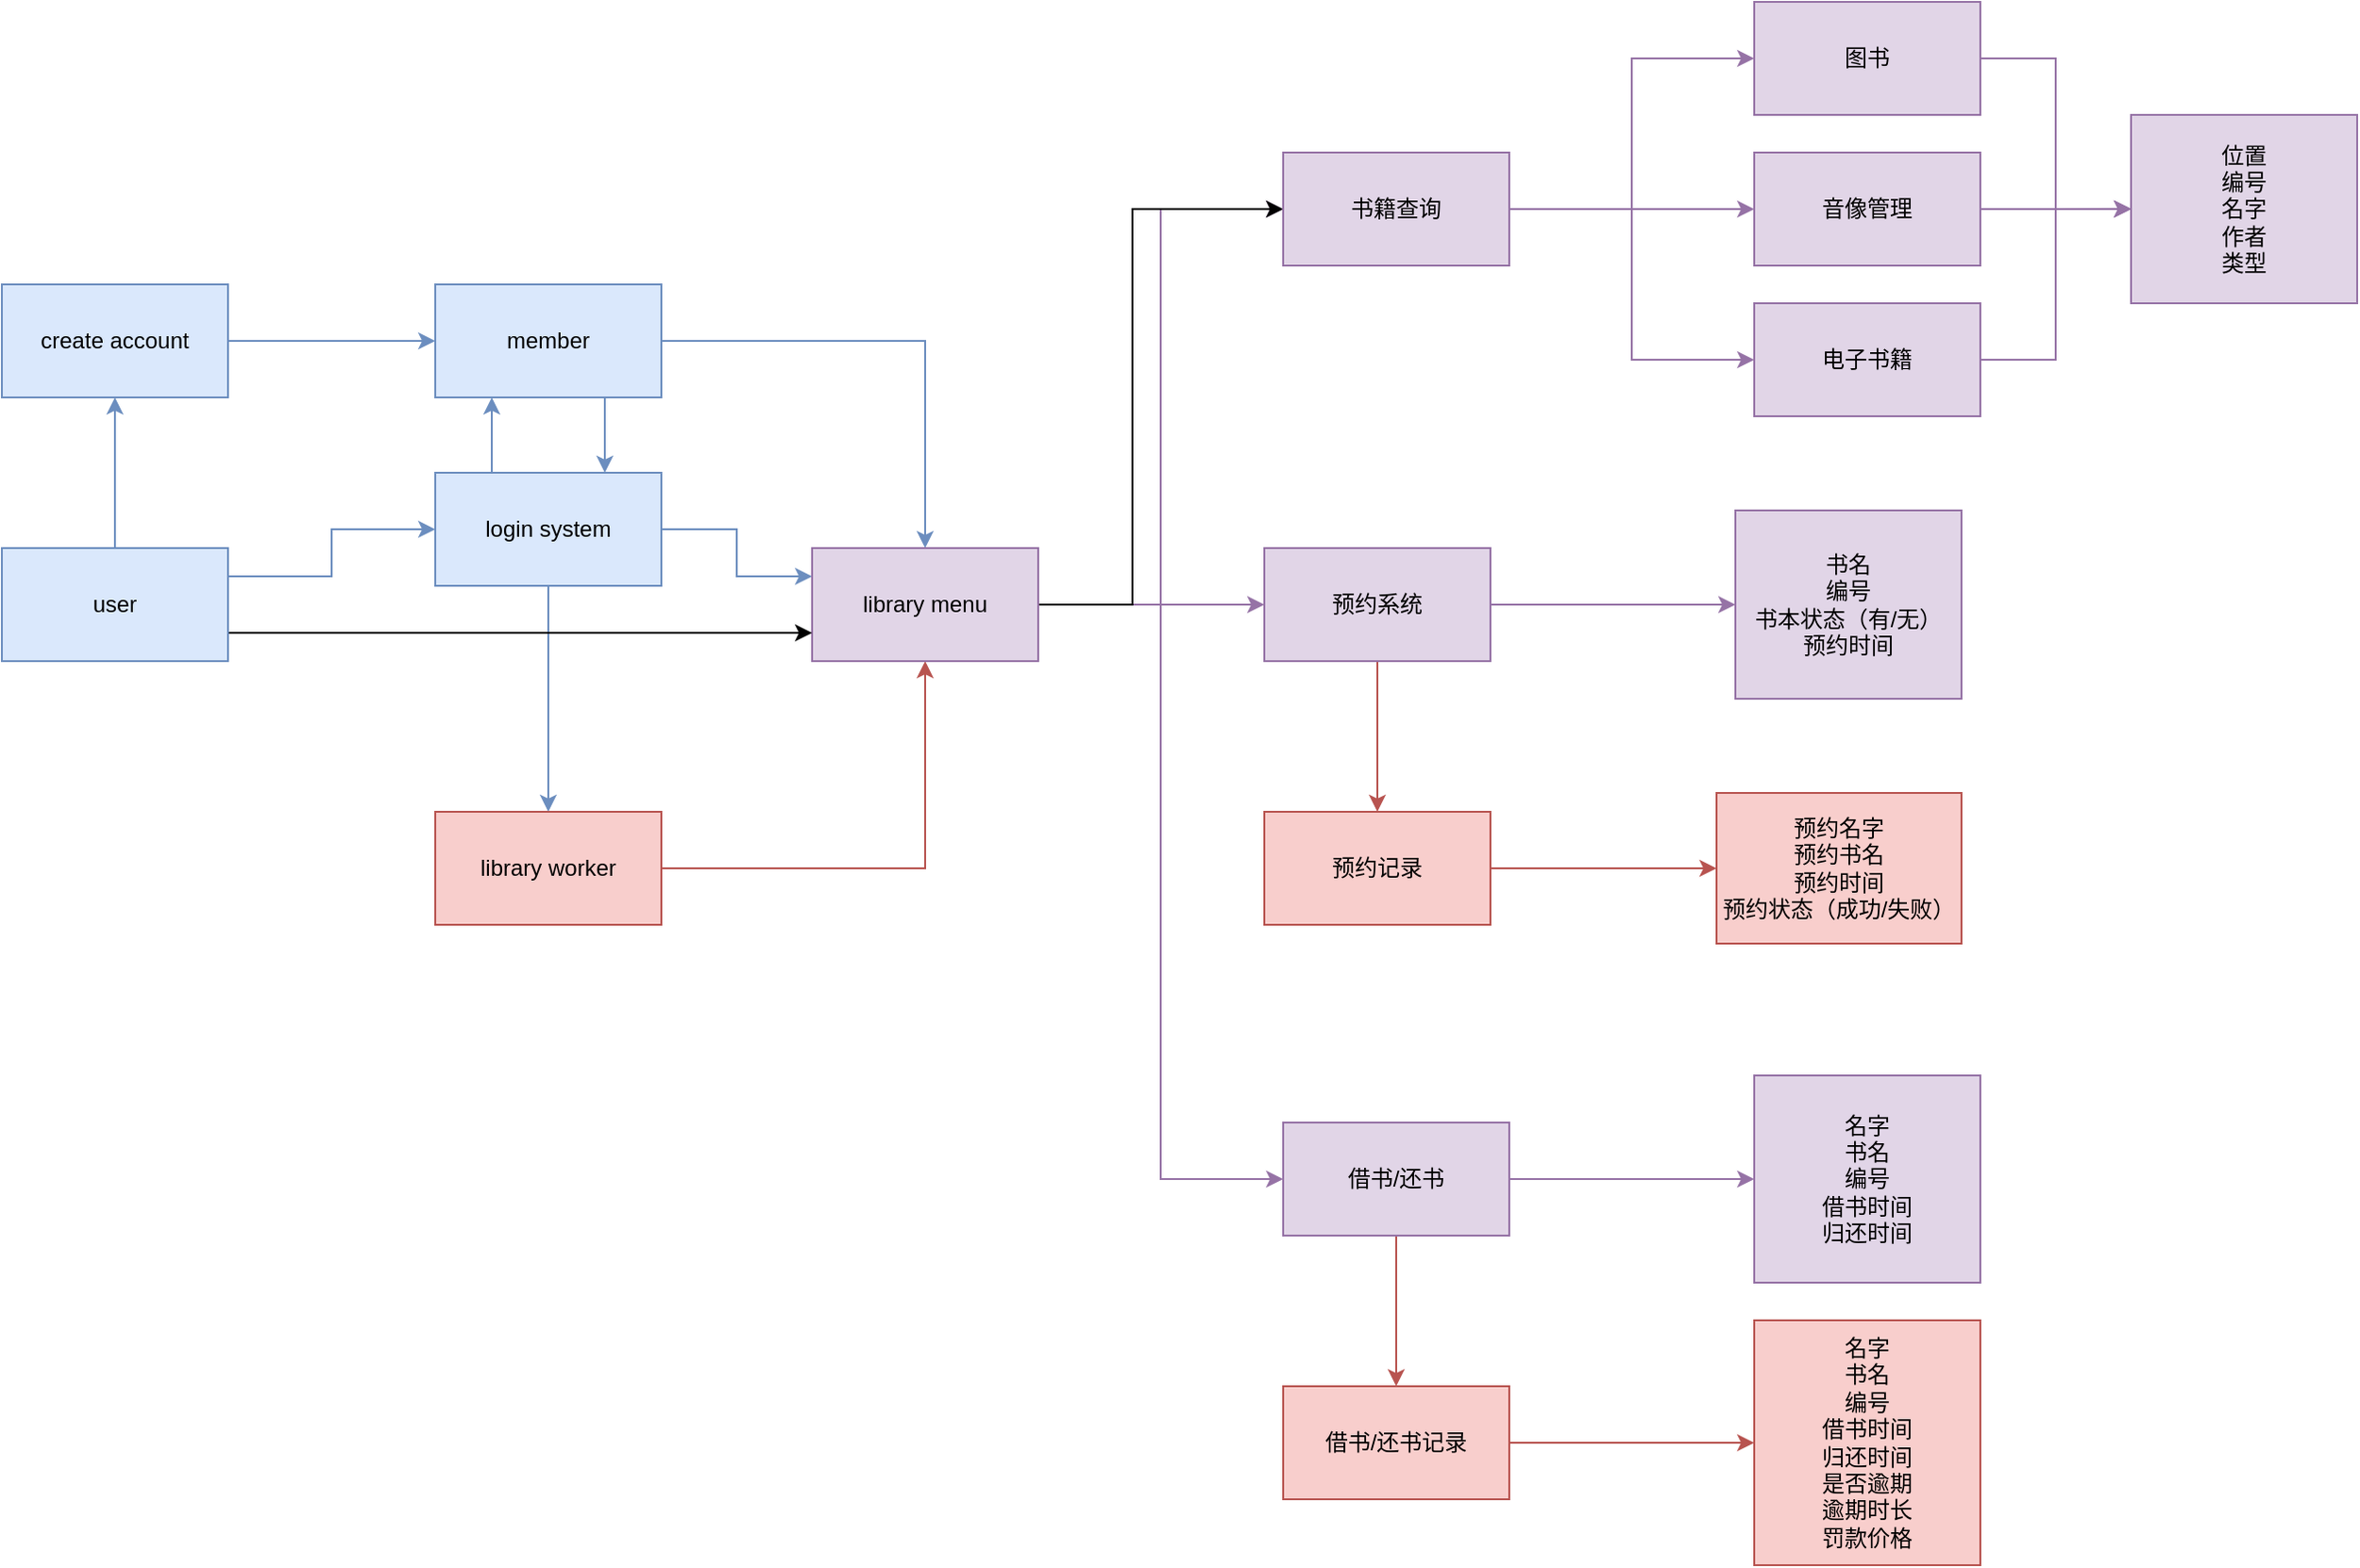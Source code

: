 <mxfile version="21.6.8" type="device" pages="2">
  <diagram name="Page-1" id="wFy-chIgrEqhvfojuaqR">
    <mxGraphModel dx="1600" dy="1788" grid="1" gridSize="10" guides="1" tooltips="1" connect="1" arrows="1" fold="1" page="1" pageScale="1" pageWidth="1100" pageHeight="850" math="0" shadow="0">
      <root>
        <mxCell id="0" />
        <mxCell id="1" parent="0" />
        <mxCell id="qtPVLQcgrb087PVnaaos-5" value="" style="edgeStyle=orthogonalEdgeStyle;rounded=0;orthogonalLoop=1;jettySize=auto;html=1;fillColor=#dae8fc;strokeColor=#6c8ebf;" edge="1" parent="1" source="qtPVLQcgrb087PVnaaos-1" target="qtPVLQcgrb087PVnaaos-4">
          <mxGeometry relative="1" as="geometry" />
        </mxCell>
        <mxCell id="qtPVLQcgrb087PVnaaos-10" value="" style="edgeStyle=orthogonalEdgeStyle;rounded=0;orthogonalLoop=1;jettySize=auto;html=1;fillColor=#dae8fc;strokeColor=#6c8ebf;entryX=0;entryY=0.25;entryDx=0;entryDy=0;" edge="1" parent="1" source="qtPVLQcgrb087PVnaaos-1" target="qtPVLQcgrb087PVnaaos-9">
          <mxGeometry relative="1" as="geometry" />
        </mxCell>
        <mxCell id="qtPVLQcgrb087PVnaaos-83" style="edgeStyle=orthogonalEdgeStyle;rounded=0;orthogonalLoop=1;jettySize=auto;html=1;exitX=0.25;exitY=0;exitDx=0;exitDy=0;entryX=0.25;entryY=1;entryDx=0;entryDy=0;fillColor=#dae8fc;strokeColor=#6c8ebf;" edge="1" parent="1" source="qtPVLQcgrb087PVnaaos-1" target="qtPVLQcgrb087PVnaaos-2">
          <mxGeometry relative="1" as="geometry" />
        </mxCell>
        <mxCell id="qtPVLQcgrb087PVnaaos-1" value="login system" style="rounded=0;whiteSpace=wrap;html=1;fillColor=#dae8fc;strokeColor=#6c8ebf;" vertex="1" parent="1">
          <mxGeometry x="240" y="110" width="120" height="60" as="geometry" />
        </mxCell>
        <mxCell id="qtPVLQcgrb087PVnaaos-11" style="edgeStyle=orthogonalEdgeStyle;rounded=0;orthogonalLoop=1;jettySize=auto;html=1;exitX=1;exitY=0.5;exitDx=0;exitDy=0;entryX=0.5;entryY=0;entryDx=0;entryDy=0;fillColor=#dae8fc;strokeColor=#6c8ebf;" edge="1" parent="1" source="qtPVLQcgrb087PVnaaos-2" target="qtPVLQcgrb087PVnaaos-9">
          <mxGeometry relative="1" as="geometry" />
        </mxCell>
        <mxCell id="qtPVLQcgrb087PVnaaos-54" style="edgeStyle=orthogonalEdgeStyle;rounded=0;orthogonalLoop=1;jettySize=auto;html=1;exitX=0.75;exitY=1;exitDx=0;exitDy=0;entryX=0.75;entryY=0;entryDx=0;entryDy=0;fillColor=#dae8fc;strokeColor=#6c8ebf;" edge="1" parent="1" source="qtPVLQcgrb087PVnaaos-2" target="qtPVLQcgrb087PVnaaos-1">
          <mxGeometry relative="1" as="geometry" />
        </mxCell>
        <mxCell id="qtPVLQcgrb087PVnaaos-2" value="member" style="rounded=0;whiteSpace=wrap;html=1;fillColor=#dae8fc;strokeColor=#6c8ebf;" vertex="1" parent="1">
          <mxGeometry x="240" y="10" width="120" height="60" as="geometry" />
        </mxCell>
        <mxCell id="qtPVLQcgrb087PVnaaos-17" style="edgeStyle=orthogonalEdgeStyle;rounded=0;orthogonalLoop=1;jettySize=auto;html=1;exitX=1;exitY=0.5;exitDx=0;exitDy=0;entryX=0.5;entryY=1;entryDx=0;entryDy=0;fillColor=#f8cecc;strokeColor=#b85450;" edge="1" parent="1" source="qtPVLQcgrb087PVnaaos-4" target="qtPVLQcgrb087PVnaaos-9">
          <mxGeometry relative="1" as="geometry" />
        </mxCell>
        <mxCell id="qtPVLQcgrb087PVnaaos-4" value="library worker" style="rounded=0;whiteSpace=wrap;html=1;fillColor=#f8cecc;strokeColor=#b85450;" vertex="1" parent="1">
          <mxGeometry x="240" y="290" width="120" height="60" as="geometry" />
        </mxCell>
        <mxCell id="qtPVLQcgrb087PVnaaos-53" style="edgeStyle=orthogonalEdgeStyle;rounded=0;orthogonalLoop=1;jettySize=auto;html=1;exitX=1;exitY=0.5;exitDx=0;exitDy=0;entryX=0;entryY=0.5;entryDx=0;entryDy=0;fillColor=#dae8fc;strokeColor=#6c8ebf;" edge="1" parent="1" source="qtPVLQcgrb087PVnaaos-6" target="qtPVLQcgrb087PVnaaos-2">
          <mxGeometry relative="1" as="geometry" />
        </mxCell>
        <mxCell id="qtPVLQcgrb087PVnaaos-6" value="create account" style="rounded=0;whiteSpace=wrap;html=1;fillColor=#dae8fc;strokeColor=#6c8ebf;" vertex="1" parent="1">
          <mxGeometry x="10" y="10" width="120" height="60" as="geometry" />
        </mxCell>
        <mxCell id="qtPVLQcgrb087PVnaaos-60" style="edgeStyle=orthogonalEdgeStyle;rounded=0;orthogonalLoop=1;jettySize=auto;html=1;exitX=1;exitY=0.5;exitDx=0;exitDy=0;entryX=0;entryY=0.5;entryDx=0;entryDy=0;fillColor=#e1d5e7;strokeColor=#9673a6;" edge="1" parent="1" source="qtPVLQcgrb087PVnaaos-9" target="qtPVLQcgrb087PVnaaos-56">
          <mxGeometry relative="1" as="geometry" />
        </mxCell>
        <mxCell id="qtPVLQcgrb087PVnaaos-61" style="edgeStyle=orthogonalEdgeStyle;rounded=0;orthogonalLoop=1;jettySize=auto;html=1;exitX=1;exitY=0.5;exitDx=0;exitDy=0;entryX=0;entryY=0.5;entryDx=0;entryDy=0;fillColor=#e1d5e7;strokeColor=#9673a6;" edge="1" parent="1" source="qtPVLQcgrb087PVnaaos-9" target="qtPVLQcgrb087PVnaaos-58">
          <mxGeometry relative="1" as="geometry" />
        </mxCell>
        <mxCell id="qtPVLQcgrb087PVnaaos-62" style="edgeStyle=orthogonalEdgeStyle;rounded=0;orthogonalLoop=1;jettySize=auto;html=1;exitX=1;exitY=0.5;exitDx=0;exitDy=0;entryX=0;entryY=0.5;entryDx=0;entryDy=0;fillColor=#e1d5e7;strokeColor=#9673a6;" edge="1" parent="1" source="qtPVLQcgrb087PVnaaos-9" target="qtPVLQcgrb087PVnaaos-57">
          <mxGeometry relative="1" as="geometry" />
        </mxCell>
        <mxCell id="qtPVLQcgrb087PVnaaos-94" style="edgeStyle=orthogonalEdgeStyle;rounded=0;orthogonalLoop=1;jettySize=auto;html=1;exitX=1;exitY=0.5;exitDx=0;exitDy=0;entryX=0;entryY=0.5;entryDx=0;entryDy=0;" edge="1" parent="1" source="qtPVLQcgrb087PVnaaos-9" target="qtPVLQcgrb087PVnaaos-56">
          <mxGeometry relative="1" as="geometry">
            <Array as="points">
              <mxPoint x="610" y="180" />
              <mxPoint x="610" y="-30" />
            </Array>
          </mxGeometry>
        </mxCell>
        <mxCell id="qtPVLQcgrb087PVnaaos-9" value="library menu" style="rounded=0;whiteSpace=wrap;html=1;fillColor=#e1d5e7;strokeColor=#9673a6;" vertex="1" parent="1">
          <mxGeometry x="440" y="150" width="120" height="60" as="geometry" />
        </mxCell>
        <mxCell id="qtPVLQcgrb087PVnaaos-45" value="" style="edgeStyle=orthogonalEdgeStyle;rounded=0;orthogonalLoop=1;jettySize=auto;html=1;fillColor=#dae8fc;strokeColor=#6c8ebf;entryX=0.5;entryY=1;entryDx=0;entryDy=0;exitX=0.5;exitY=0;exitDx=0;exitDy=0;" edge="1" parent="1" source="qtPVLQcgrb087PVnaaos-46" target="qtPVLQcgrb087PVnaaos-6">
          <mxGeometry relative="1" as="geometry">
            <mxPoint x="40" y="180" as="targetPoint" />
          </mxGeometry>
        </mxCell>
        <mxCell id="qtPVLQcgrb087PVnaaos-55" style="edgeStyle=orthogonalEdgeStyle;rounded=0;orthogonalLoop=1;jettySize=auto;html=1;exitX=1;exitY=0.25;exitDx=0;exitDy=0;entryX=0;entryY=0.5;entryDx=0;entryDy=0;fillColor=#dae8fc;strokeColor=#6c8ebf;" edge="1" parent="1" source="qtPVLQcgrb087PVnaaos-46" target="qtPVLQcgrb087PVnaaos-1">
          <mxGeometry relative="1" as="geometry" />
        </mxCell>
        <mxCell id="qtPVLQcgrb087PVnaaos-84" style="edgeStyle=orthogonalEdgeStyle;rounded=0;orthogonalLoop=1;jettySize=auto;html=1;exitX=1;exitY=0.75;exitDx=0;exitDy=0;entryX=0;entryY=0.75;entryDx=0;entryDy=0;" edge="1" parent="1" source="qtPVLQcgrb087PVnaaos-46" target="qtPVLQcgrb087PVnaaos-9">
          <mxGeometry relative="1" as="geometry" />
        </mxCell>
        <mxCell id="qtPVLQcgrb087PVnaaos-46" value="user" style="rounded=0;whiteSpace=wrap;html=1;fillColor=#dae8fc;strokeColor=#6c8ebf;" vertex="1" parent="1">
          <mxGeometry x="10" y="150" width="120" height="60" as="geometry" />
        </mxCell>
        <mxCell id="qtPVLQcgrb087PVnaaos-76" style="edgeStyle=orthogonalEdgeStyle;rounded=0;orthogonalLoop=1;jettySize=auto;html=1;exitX=1;exitY=0.5;exitDx=0;exitDy=0;entryX=0;entryY=0.5;entryDx=0;entryDy=0;fillColor=#e1d5e7;strokeColor=#9673a6;" edge="1" parent="1" source="qtPVLQcgrb087PVnaaos-56" target="qtPVLQcgrb087PVnaaos-70">
          <mxGeometry relative="1" as="geometry" />
        </mxCell>
        <mxCell id="qtPVLQcgrb087PVnaaos-77" style="edgeStyle=orthogonalEdgeStyle;rounded=0;orthogonalLoop=1;jettySize=auto;html=1;exitX=1;exitY=0.5;exitDx=0;exitDy=0;fillColor=#e1d5e7;strokeColor=#9673a6;" edge="1" parent="1" source="qtPVLQcgrb087PVnaaos-56" target="qtPVLQcgrb087PVnaaos-72">
          <mxGeometry relative="1" as="geometry" />
        </mxCell>
        <mxCell id="qtPVLQcgrb087PVnaaos-78" style="edgeStyle=orthogonalEdgeStyle;rounded=0;orthogonalLoop=1;jettySize=auto;html=1;exitX=1;exitY=0.5;exitDx=0;exitDy=0;entryX=0;entryY=0.5;entryDx=0;entryDy=0;fillColor=#e1d5e7;strokeColor=#9673a6;" edge="1" parent="1" source="qtPVLQcgrb087PVnaaos-56" target="qtPVLQcgrb087PVnaaos-74">
          <mxGeometry relative="1" as="geometry" />
        </mxCell>
        <mxCell id="qtPVLQcgrb087PVnaaos-56" value="书籍查询" style="rounded=0;whiteSpace=wrap;html=1;fillColor=#e1d5e7;strokeColor=#9673a6;" vertex="1" parent="1">
          <mxGeometry x="690" y="-60" width="120" height="60" as="geometry" />
        </mxCell>
        <mxCell id="qtPVLQcgrb087PVnaaos-80" value="" style="edgeStyle=orthogonalEdgeStyle;rounded=0;orthogonalLoop=1;jettySize=auto;html=1;fillColor=#e1d5e7;strokeColor=#9673a6;" edge="1" parent="1" source="qtPVLQcgrb087PVnaaos-57" target="qtPVLQcgrb087PVnaaos-79">
          <mxGeometry relative="1" as="geometry" />
        </mxCell>
        <mxCell id="qtPVLQcgrb087PVnaaos-86" value="" style="edgeStyle=orthogonalEdgeStyle;rounded=0;orthogonalLoop=1;jettySize=auto;html=1;fillColor=#f8cecc;strokeColor=#b85450;" edge="1" parent="1" source="qtPVLQcgrb087PVnaaos-57" target="qtPVLQcgrb087PVnaaos-85">
          <mxGeometry relative="1" as="geometry" />
        </mxCell>
        <mxCell id="qtPVLQcgrb087PVnaaos-57" value="预约系统" style="rounded=0;whiteSpace=wrap;html=1;fillColor=#e1d5e7;strokeColor=#9673a6;" vertex="1" parent="1">
          <mxGeometry x="680" y="150" width="120" height="60" as="geometry" />
        </mxCell>
        <mxCell id="qtPVLQcgrb087PVnaaos-82" value="" style="edgeStyle=orthogonalEdgeStyle;rounded=0;orthogonalLoop=1;jettySize=auto;html=1;fillColor=#e1d5e7;strokeColor=#9673a6;" edge="1" parent="1" source="qtPVLQcgrb087PVnaaos-58" target="qtPVLQcgrb087PVnaaos-81">
          <mxGeometry relative="1" as="geometry" />
        </mxCell>
        <mxCell id="qtPVLQcgrb087PVnaaos-90" value="" style="edgeStyle=orthogonalEdgeStyle;rounded=0;orthogonalLoop=1;jettySize=auto;html=1;fillColor=#f8cecc;strokeColor=#b85450;" edge="1" parent="1" source="qtPVLQcgrb087PVnaaos-58" target="qtPVLQcgrb087PVnaaos-89">
          <mxGeometry relative="1" as="geometry" />
        </mxCell>
        <mxCell id="qtPVLQcgrb087PVnaaos-58" value="借书/还书" style="rounded=0;whiteSpace=wrap;html=1;fillColor=#e1d5e7;strokeColor=#9673a6;" vertex="1" parent="1">
          <mxGeometry x="690" y="455" width="120" height="60" as="geometry" />
        </mxCell>
        <mxCell id="qtPVLQcgrb087PVnaaos-69" style="edgeStyle=orthogonalEdgeStyle;rounded=0;orthogonalLoop=1;jettySize=auto;html=1;exitX=1;exitY=0.5;exitDx=0;exitDy=0;entryX=0;entryY=0.5;entryDx=0;entryDy=0;fillColor=#e1d5e7;strokeColor=#9673a6;" edge="1" parent="1" source="qtPVLQcgrb087PVnaaos-70" target="qtPVLQcgrb087PVnaaos-75">
          <mxGeometry relative="1" as="geometry" />
        </mxCell>
        <mxCell id="qtPVLQcgrb087PVnaaos-70" value="图书" style="rounded=0;whiteSpace=wrap;html=1;fillColor=#e1d5e7;strokeColor=#9673a6;" vertex="1" parent="1">
          <mxGeometry x="940" y="-140" width="120" height="60" as="geometry" />
        </mxCell>
        <mxCell id="qtPVLQcgrb087PVnaaos-71" style="edgeStyle=orthogonalEdgeStyle;rounded=0;orthogonalLoop=1;jettySize=auto;html=1;exitX=1;exitY=0.5;exitDx=0;exitDy=0;fillColor=#e1d5e7;strokeColor=#9673a6;" edge="1" parent="1" source="qtPVLQcgrb087PVnaaos-72">
          <mxGeometry relative="1" as="geometry">
            <mxPoint x="1140" y="-30.2" as="targetPoint" />
          </mxGeometry>
        </mxCell>
        <mxCell id="qtPVLQcgrb087PVnaaos-72" value="音像管理" style="rounded=0;whiteSpace=wrap;html=1;fillColor=#e1d5e7;strokeColor=#9673a6;" vertex="1" parent="1">
          <mxGeometry x="940" y="-60" width="120" height="60" as="geometry" />
        </mxCell>
        <mxCell id="qtPVLQcgrb087PVnaaos-73" style="edgeStyle=orthogonalEdgeStyle;rounded=0;orthogonalLoop=1;jettySize=auto;html=1;exitX=1;exitY=0.5;exitDx=0;exitDy=0;entryX=0;entryY=0.5;entryDx=0;entryDy=0;fillColor=#e1d5e7;strokeColor=#9673a6;" edge="1" parent="1" source="qtPVLQcgrb087PVnaaos-74" target="qtPVLQcgrb087PVnaaos-75">
          <mxGeometry relative="1" as="geometry" />
        </mxCell>
        <mxCell id="qtPVLQcgrb087PVnaaos-74" value="电子书籍" style="rounded=0;whiteSpace=wrap;html=1;fillColor=#e1d5e7;strokeColor=#9673a6;" vertex="1" parent="1">
          <mxGeometry x="940" y="20" width="120" height="60" as="geometry" />
        </mxCell>
        <mxCell id="qtPVLQcgrb087PVnaaos-75" value="位置&lt;br&gt;编号&lt;br&gt;名字&lt;br&gt;作者&lt;br&gt;类型" style="rounded=0;whiteSpace=wrap;html=1;fillColor=#e1d5e7;strokeColor=#9673a6;" vertex="1" parent="1">
          <mxGeometry x="1140" y="-80" width="120" height="100" as="geometry" />
        </mxCell>
        <mxCell id="qtPVLQcgrb087PVnaaos-79" value="书名&lt;br&gt;编号&lt;br&gt;书本状态（有/无）&lt;br&gt;预约时间" style="rounded=0;whiteSpace=wrap;html=1;fillColor=#e1d5e7;strokeColor=#9673a6;" vertex="1" parent="1">
          <mxGeometry x="930" y="130" width="120" height="100" as="geometry" />
        </mxCell>
        <mxCell id="qtPVLQcgrb087PVnaaos-81" value="名字&lt;br&gt;书名&lt;br&gt;编号&lt;br&gt;借书时间&lt;br&gt;归还时间" style="rounded=0;whiteSpace=wrap;html=1;fillColor=#e1d5e7;strokeColor=#9673a6;" vertex="1" parent="1">
          <mxGeometry x="940" y="430" width="120" height="110" as="geometry" />
        </mxCell>
        <mxCell id="qtPVLQcgrb087PVnaaos-88" value="" style="edgeStyle=orthogonalEdgeStyle;rounded=0;orthogonalLoop=1;jettySize=auto;html=1;fillColor=#f8cecc;strokeColor=#b85450;" edge="1" parent="1" source="qtPVLQcgrb087PVnaaos-85" target="qtPVLQcgrb087PVnaaos-87">
          <mxGeometry relative="1" as="geometry" />
        </mxCell>
        <mxCell id="qtPVLQcgrb087PVnaaos-85" value="预约记录" style="rounded=0;whiteSpace=wrap;html=1;fillColor=#f8cecc;strokeColor=#b85450;" vertex="1" parent="1">
          <mxGeometry x="680" y="290" width="120" height="60" as="geometry" />
        </mxCell>
        <mxCell id="qtPVLQcgrb087PVnaaos-87" value="预约名字&lt;br&gt;预约书名&lt;br&gt;预约时间&lt;br&gt;预约状态（成功/失败）" style="rounded=0;whiteSpace=wrap;html=1;fillColor=#f8cecc;strokeColor=#b85450;" vertex="1" parent="1">
          <mxGeometry x="920" y="280" width="130" height="80" as="geometry" />
        </mxCell>
        <mxCell id="qtPVLQcgrb087PVnaaos-92" style="edgeStyle=orthogonalEdgeStyle;rounded=0;orthogonalLoop=1;jettySize=auto;html=1;exitX=1;exitY=0.5;exitDx=0;exitDy=0;fillColor=#f8cecc;strokeColor=#b85450;" edge="1" parent="1" source="qtPVLQcgrb087PVnaaos-89" target="qtPVLQcgrb087PVnaaos-91">
          <mxGeometry relative="1" as="geometry" />
        </mxCell>
        <mxCell id="qtPVLQcgrb087PVnaaos-89" value="借书/还书记录" style="rounded=0;whiteSpace=wrap;html=1;fillColor=#f8cecc;strokeColor=#b85450;" vertex="1" parent="1">
          <mxGeometry x="690" y="595" width="120" height="60" as="geometry" />
        </mxCell>
        <mxCell id="qtPVLQcgrb087PVnaaos-91" value="名字&lt;br&gt;书名&lt;br&gt;编号&lt;br&gt;借书时间&lt;br&gt;归还时间&lt;br&gt;是否逾期&lt;br&gt;逾期时长&lt;br&gt;罚款价格" style="rounded=0;whiteSpace=wrap;html=1;fillColor=#f8cecc;strokeColor=#b85450;" vertex="1" parent="1">
          <mxGeometry x="940" y="560" width="120" height="130" as="geometry" />
        </mxCell>
      </root>
    </mxGraphModel>
  </diagram>
  <diagram id="RUA8kF0IQwN4FkvbbvpM" name="Page-2">
    <mxGraphModel dx="880" dy="516" grid="1" gridSize="10" guides="1" tooltips="1" connect="1" arrows="1" fold="1" page="1" pageScale="1" pageWidth="850" pageHeight="1100" math="0" shadow="0">
      <root>
        <mxCell id="0" />
        <mxCell id="1" parent="0" />
      </root>
    </mxGraphModel>
  </diagram>
</mxfile>
